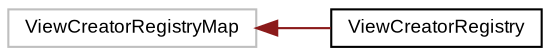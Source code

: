 digraph "Graphical Class Hierarchy"
{
  bgcolor="transparent";
  edge [fontname="Arial",fontsize="9",labelfontname="Arial",labelfontsize="9"];
  node [fontname="Arial",fontsize="9",shape=record];
  rankdir="LR";
  Node1 [label="ViewCreatorRegistryMap",height=0.2,width=0.4,color="grey75"];
  Node1 -> Node2 [dir="back",color="firebrick4",fontsize="9",style="solid",fontname="Arial"];
  Node2 [label="ViewCreatorRegistry",height=0.2,width=0.4,color="black",URL="$class_v_s_t_g_u_i_1_1_view_creator_registry.html"];
}
